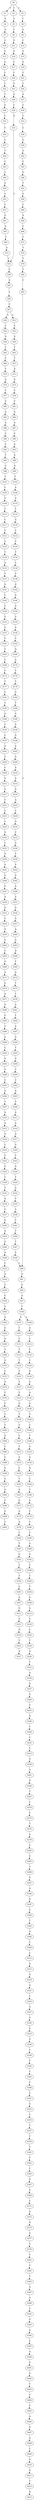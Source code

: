 strict digraph  {
	S0 -> S1 [ label = C ];
	S0 -> S2 [ label = C ];
	S0 -> S3 [ label = C ];
	S1 -> S4 [ label = A ];
	S2 -> S5 [ label = T ];
	S3 -> S6 [ label = T ];
	S4 -> S7 [ label = A ];
	S5 -> S8 [ label = C ];
	S6 -> S9 [ label = A ];
	S7 -> S10 [ label = C ];
	S8 -> S11 [ label = G ];
	S9 -> S12 [ label = C ];
	S10 -> S13 [ label = G ];
	S11 -> S14 [ label = G ];
	S12 -> S15 [ label = A ];
	S13 -> S16 [ label = A ];
	S14 -> S17 [ label = C ];
	S15 -> S18 [ label = A ];
	S16 -> S19 [ label = C ];
	S17 -> S20 [ label = C ];
	S18 -> S21 [ label = C ];
	S19 -> S22 [ label = C ];
	S20 -> S23 [ label = G ];
	S21 -> S24 [ label = C ];
	S22 -> S25 [ label = T ];
	S23 -> S26 [ label = A ];
	S24 -> S27 [ label = A ];
	S25 -> S28 [ label = G ];
	S26 -> S29 [ label = C ];
	S27 -> S30 [ label = C ];
	S28 -> S31 [ label = C ];
	S29 -> S32 [ label = A ];
	S30 -> S33 [ label = C ];
	S31 -> S34 [ label = T ];
	S32 -> S35 [ label = T ];
	S33 -> S36 [ label = C ];
	S34 -> S37 [ label = C ];
	S35 -> S38 [ label = C ];
	S36 -> S39 [ label = G ];
	S37 -> S40 [ label = T ];
	S38 -> S41 [ label = A ];
	S39 -> S42 [ label = A ];
	S40 -> S43 [ label = C ];
	S41 -> S44 [ label = T ];
	S42 -> S45 [ label = G ];
	S43 -> S46 [ label = C ];
	S44 -> S47 [ label = C ];
	S45 -> S48 [ label = G ];
	S46 -> S49 [ label = G ];
	S47 -> S50 [ label = G ];
	S47 -> S51 [ label = A ];
	S48 -> S52 [ label = T ];
	S49 -> S53 [ label = C ];
	S50 -> S54 [ label = C ];
	S51 -> S55 [ label = C ];
	S52 -> S56 [ label = G ];
	S53 -> S57 [ label = C ];
	S54 -> S58 [ label = G ];
	S55 -> S59 [ label = G ];
	S56 -> S60 [ label = C ];
	S57 -> S61 [ label = G ];
	S58 -> S62 [ label = T ];
	S59 -> S63 [ label = T ];
	S60 -> S64 [ label = A ];
	S61 -> S65 [ label = A ];
	S62 -> S66 [ label = C ];
	S63 -> S67 [ label = T ];
	S64 -> S68 [ label = C ];
	S65 -> S69 [ label = C ];
	S66 -> S70 [ label = C ];
	S67 -> S71 [ label = A ];
	S68 -> S72 [ label = C ];
	S69 -> S73 [ label = A ];
	S70 -> S74 [ label = G ];
	S71 -> S75 [ label = G ];
	S72 -> S76 [ label = T ];
	S73 -> S35 [ label = T ];
	S74 -> S77 [ label = C ];
	S75 -> S78 [ label = C ];
	S76 -> S79 [ label = T ];
	S77 -> S80 [ label = C ];
	S78 -> S81 [ label = C ];
	S79 -> S82 [ label = T ];
	S80 -> S83 [ label = G ];
	S81 -> S84 [ label = G ];
	S82 -> S85 [ label = C ];
	S83 -> S86 [ label = A ];
	S84 -> S87 [ label = A ];
	S85 -> S88 [ label = C ];
	S86 -> S89 [ label = C ];
	S87 -> S90 [ label = C ];
	S88 -> S91 [ label = G ];
	S89 -> S92 [ label = C ];
	S90 -> S93 [ label = A ];
	S91 -> S94 [ label = G ];
	S92 -> S95 [ label = T ];
	S93 -> S96 [ label = A ];
	S94 -> S97 [ label = A ];
	S95 -> S98 [ label = C ];
	S96 -> S99 [ label = G ];
	S97 -> S100 [ label = C ];
	S98 -> S101 [ label = T ];
	S99 -> S102 [ label = T ];
	S100 -> S103 [ label = G ];
	S100 -> S104 [ label = A ];
	S101 -> S105 [ label = C ];
	S102 -> S106 [ label = A ];
	S103 -> S107 [ label = T ];
	S104 -> S108 [ label = A ];
	S105 -> S109 [ label = G ];
	S106 -> S110 [ label = G ];
	S107 -> S111 [ label = C ];
	S108 -> S112 [ label = C ];
	S109 -> S113 [ label = T ];
	S110 -> S114 [ label = T ];
	S111 -> S115 [ label = T ];
	S112 -> S116 [ label = C ];
	S113 -> S117 [ label = C ];
	S114 -> S118 [ label = G ];
	S115 -> S119 [ label = T ];
	S116 -> S120 [ label = C ];
	S117 -> S121 [ label = C ];
	S118 -> S122 [ label = C ];
	S119 -> S123 [ label = T ];
	S120 -> S124 [ label = A ];
	S121 -> S125 [ label = C ];
	S122 -> S126 [ label = C ];
	S123 -> S127 [ label = T ];
	S124 -> S128 [ label = G ];
	S125 -> S129 [ label = T ];
	S126 -> S130 [ label = T ];
	S127 -> S131 [ label = T ];
	S128 -> S132 [ label = A ];
	S129 -> S133 [ label = A ];
	S130 -> S134 [ label = C ];
	S131 -> S135 [ label = G ];
	S132 -> S136 [ label = A ];
	S133 -> S137 [ label = C ];
	S134 -> S138 [ label = C ];
	S135 -> S139 [ label = T ];
	S136 -> S140 [ label = T ];
	S137 -> S141 [ label = G ];
	S138 -> S142 [ label = G ];
	S139 -> S143 [ label = C ];
	S140 -> S144 [ label = C ];
	S141 -> S145 [ label = C ];
	S142 -> S146 [ label = G ];
	S143 -> S147 [ label = C ];
	S144 -> S148 [ label = T ];
	S145 -> S149 [ label = C ];
	S146 -> S150 [ label = A ];
	S147 -> S151 [ label = T ];
	S148 -> S152 [ label = A ];
	S149 -> S153 [ label = G ];
	S150 -> S154 [ label = G ];
	S151 -> S155 [ label = A ];
	S152 -> S156 [ label = G ];
	S153 -> S157 [ label = G ];
	S154 -> S158 [ label = A ];
	S155 -> S159 [ label = C ];
	S156 -> S160 [ label = A ];
	S157 -> S161 [ label = C ];
	S158 -> S162 [ label = C ];
	S159 -> S163 [ label = T ];
	S160 -> S164 [ label = C ];
	S161 -> S165 [ label = C ];
	S162 -> S166 [ label = G ];
	S163 -> S167 [ label = A ];
	S164 -> S168 [ label = T ];
	S165 -> S169 [ label = C ];
	S166 -> S170 [ label = A ];
	S167 -> S171 [ label = G ];
	S168 -> S172 [ label = A ];
	S169 -> S173 [ label = C ];
	S170 -> S174 [ label = C ];
	S171 -> S175 [ label = A ];
	S172 -> S176 [ label = C ];
	S173 -> S177 [ label = T ];
	S174 -> S178 [ label = T ];
	S175 -> S179 [ label = A ];
	S176 -> S180 [ label = T ];
	S177 -> S181 [ label = C ];
	S178 -> S182 [ label = G ];
	S179 -> S183 [ label = T ];
	S180 -> S184 [ label = C ];
	S181 -> S185 [ label = T ];
	S182 -> S186 [ label = T ];
	S183 -> S187 [ label = T ];
	S184 -> S188 [ label = A ];
	S185 -> S189 [ label = G ];
	S186 -> S190 [ label = G ];
	S187 -> S191 [ label = G ];
	S188 -> S192 [ label = G ];
	S189 -> S193 [ label = C ];
	S190 -> S194 [ label = A ];
	S191 -> S195 [ label = T ];
	S192 -> S196 [ label = T ];
	S193 -> S197 [ label = C ];
	S194 -> S198 [ label = G ];
	S195 -> S199 [ label = T ];
	S196 -> S200 [ label = T ];
	S197 -> S201 [ label = A ];
	S198 -> S202 [ label = A ];
	S199 -> S203 [ label = C ];
	S200 -> S204 [ label = T ];
	S201 -> S205 [ label = T ];
	S202 -> S206 [ label = G ];
	S203 -> S207 [ label = A ];
	S204 -> S208 [ label = G ];
	S205 -> S209 [ label = C ];
	S206 -> S210 [ label = A ];
	S207 -> S211 [ label = G ];
	S208 -> S212 [ label = A ];
	S209 -> S213 [ label = G ];
	S210 -> S214 [ label = G ];
	S211 -> S215 [ label = G ];
	S212 -> S216 [ label = C ];
	S213 -> S217 [ label = G ];
	S214 -> S218 [ label = G ];
	S215 -> S219 [ label = G ];
	S216 -> S220 [ label = C ];
	S217 -> S221 [ label = T ];
	S218 -> S222 [ label = A ];
	S219 -> S223 [ label = T ];
	S220 -> S224 [ label = T ];
	S221 -> S225 [ label = C ];
	S222 -> S226 [ label = C ];
	S223 -> S227 [ label = A ];
	S224 -> S228 [ label = A ];
	S225 -> S229 [ label = C ];
	S226 -> S230 [ label = G ];
	S228 -> S231 [ label = T ];
	S229 -> S232 [ label = G ];
	S230 -> S233 [ label = C ];
	S231 -> S234 [ label = A ];
	S232 -> S235 [ label = C ];
	S233 -> S236 [ label = G ];
	S234 -> S237 [ label = A ];
	S235 -> S238 [ label = A ];
	S236 -> S239 [ label = T ];
	S237 -> S240 [ label = G ];
	S238 -> S241 [ label = A ];
	S239 -> S242 [ label = A ];
	S240 -> S243 [ label = T ];
	S241 -> S244 [ label = G ];
	S242 -> S245 [ label = G ];
	S243 -> S246 [ label = A ];
	S244 -> S247 [ label = G ];
	S245 -> S248 [ label = A ];
	S246 -> S249 [ label = C ];
	S247 -> S250 [ label = A ];
	S248 -> S251 [ label = A ];
	S249 -> S252 [ label = C ];
	S250 -> S253 [ label = G ];
	S251 -> S254 [ label = G ];
	S252 -> S255 [ label = C ];
	S253 -> S256 [ label = C ];
	S254 -> S257 [ label = G ];
	S255 -> S258 [ label = G ];
	S256 -> S259 [ label = G ];
	S257 -> S260 [ label = A ];
	S258 -> S261 [ label = G ];
	S259 -> S262 [ label = G ];
	S260 -> S263 [ label = G ];
	S261 -> S264 [ label = G ];
	S262 -> S265 [ label = C ];
	S263 -> S266 [ label = A ];
	S264 -> S267 [ label = T ];
	S265 -> S268 [ label = G ];
	S266 -> S269 [ label = T ];
	S267 -> S270 [ label = C ];
	S268 -> S271 [ label = A ];
	S269 -> S272 [ label = G ];
	S270 -> S273 [ label = C ];
	S271 -> S274 [ label = G ];
	S272 -> S275 [ label = T ];
	S273 -> S276 [ label = T ];
	S274 -> S277 [ label = A ];
	S275 -> S278 [ label = T ];
	S276 -> S279 [ label = A ];
	S277 -> S280 [ label = G ];
	S278 -> S281 [ label = A ];
	S279 -> S282 [ label = C ];
	S280 -> S283 [ label = G ];
	S281 -> S284 [ label = T ];
	S282 -> S285 [ label = A ];
	S283 -> S286 [ label = C ];
	S284 -> S287 [ label = A ];
	S285 -> S288 [ label = T ];
	S286 -> S289 [ label = G ];
	S287 -> S290 [ label = A ];
	S288 -> S291 [ label = G ];
	S289 -> S292 [ label = C ];
	S290 -> S293 [ label = T ];
	S291 -> S294 [ label = A ];
	S292 -> S295 [ label = A ];
	S293 -> S296 [ label = G ];
	S294 -> S297 [ label = A ];
	S295 -> S298 [ label = G ];
	S296 -> S299 [ label = C ];
	S297 -> S300 [ label = G ];
	S298 -> S301 [ label = C ];
	S299 -> S302 [ label = C ];
	S300 -> S303 [ label = T ];
	S301 -> S304 [ label = G ];
	S302 -> S305 [ label = A ];
	S303 -> S306 [ label = G ];
	S304 -> S307 [ label = C ];
	S305 -> S308 [ label = C ];
	S306 -> S309 [ label = C ];
	S307 -> S310 [ label = G ];
	S308 -> S311 [ label = G ];
	S309 -> S312 [ label = C ];
	S310 -> S313 [ label = A ];
	S311 -> S314 [ label = A ];
	S312 -> S315 [ label = G ];
	S313 -> S316 [ label = G ];
	S314 -> S317 [ label = G ];
	S315 -> S318 [ label = G ];
	S316 -> S319 [ label = C ];
	S317 -> S320 [ label = G ];
	S318 -> S321 [ label = G ];
	S319 -> S322 [ label = T ];
	S320 -> S323 [ label = T ];
	S321 -> S324 [ label = C ];
	S322 -> S325 [ label = G ];
	S323 -> S326 [ label = G ];
	S324 -> S327 [ label = G ];
	S325 -> S328 [ label = C ];
	S326 -> S329 [ label = T ];
	S327 -> S330 [ label = G ];
	S328 -> S331 [ label = T ];
	S329 -> S332 [ label = A ];
	S330 -> S333 [ label = A ];
	S331 -> S334 [ label = A ];
	S332 -> S335 [ label = C ];
	S333 -> S336 [ label = G ];
	S334 -> S337 [ label = C ];
	S335 -> S338 [ label = C ];
	S336 -> S339 [ label = C ];
	S337 -> S340 [ label = G ];
	S338 -> S341 [ label = T ];
	S339 -> S342 [ label = C ];
	S340 -> S343 [ label = A ];
	S341 -> S344 [ label = T ];
	S342 -> S345 [ label = C ];
	S343 -> S346 [ label = G ];
	S344 -> S347 [ label = T ];
	S345 -> S348 [ label = C ];
	S346 -> S349 [ label = A ];
	S347 -> S350 [ label = C ];
	S348 -> S351 [ label = C ];
	S349 -> S352 [ label = C ];
	S350 -> S88 [ label = C ];
	S351 -> S353 [ label = G ];
	S352 -> S354 [ label = A ];
	S353 -> S355 [ label = C ];
	S354 -> S356 [ label = C ];
	S355 -> S357 [ label = T ];
	S356 -> S358 [ label = G ];
	S357 -> S359 [ label = C ];
	S358 -> S360 [ label = C ];
	S359 -> S361 [ label = T ];
	S360 -> S362 [ label = A ];
	S361 -> S363 [ label = T ];
	S362 -> S364 [ label = G ];
	S363 -> S365 [ label = C ];
	S364 -> S366 [ label = G ];
	S365 -> S367 [ label = G ];
	S366 -> S368 [ label = T ];
	S367 -> S369 [ label = A ];
	S368 -> S370 [ label = G ];
	S369 -> S371 [ label = C ];
	S370 -> S372 [ label = C ];
	S371 -> S373 [ label = G ];
	S372 -> S374 [ label = A ];
	S373 -> S375 [ label = G ];
	S374 -> S376 [ label = T ];
	S375 -> S377 [ label = A ];
	S376 -> S378 [ label = C ];
	S377 -> S379 [ label = C ];
	S378 -> S380 [ label = T ];
	S379 -> S381 [ label = C ];
	S380 -> S382 [ label = T ];
	S381 -> S383 [ label = T ];
	S382 -> S384 [ label = G ];
	S383 -> S385 [ label = T ];
	S384 -> S386 [ label = C ];
	S385 -> S387 [ label = A ];
	S386 -> S388 [ label = C ];
	S387 -> S389 [ label = G ];
	S388 -> S390 [ label = G ];
	S389 -> S391 [ label = C ];
	S390 -> S392 [ label = G ];
	S391 -> S393 [ label = G ];
	S392 -> S394 [ label = A ];
	S393 -> S395 [ label = A ];
	S394 -> S396 [ label = C ];
	S395 -> S397 [ label = C ];
	S396 -> S398 [ label = G ];
	S397 -> S399 [ label = A ];
	S398 -> S400 [ label = C ];
	S399 -> S401 [ label = G ];
	S401 -> S402 [ label = G ];
	S402 -> S403 [ label = T ];
	S403 -> S404 [ label = C ];
	S404 -> S405 [ label = T ];
	S405 -> S406 [ label = A ];
	S406 -> S407 [ label = G ];
	S407 -> S408 [ label = A ];
	S408 -> S409 [ label = C ];
	S409 -> S410 [ label = G ];
	S410 -> S411 [ label = G ];
	S411 -> S412 [ label = T ];
	S412 -> S413 [ label = A ];
}
